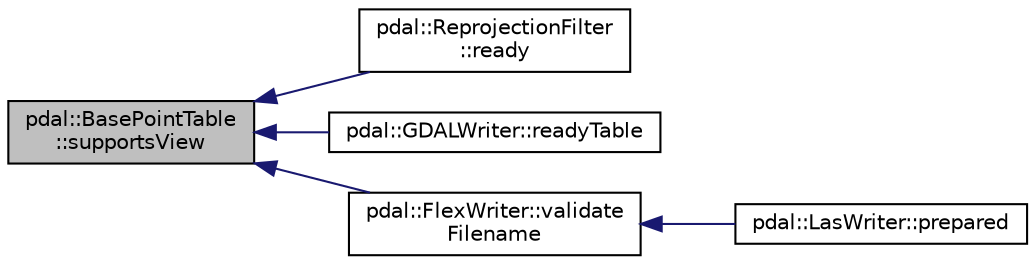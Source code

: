 digraph "pdal::BasePointTable::supportsView"
{
  edge [fontname="Helvetica",fontsize="10",labelfontname="Helvetica",labelfontsize="10"];
  node [fontname="Helvetica",fontsize="10",shape=record];
  rankdir="LR";
  Node1 [label="pdal::BasePointTable\l::supportsView",height=0.2,width=0.4,color="black", fillcolor="grey75", style="filled", fontcolor="black"];
  Node1 -> Node2 [dir="back",color="midnightblue",fontsize="10",style="solid",fontname="Helvetica"];
  Node2 [label="pdal::ReprojectionFilter\l::ready",height=0.2,width=0.4,color="black", fillcolor="white", style="filled",URL="$classpdal_1_1ReprojectionFilter.html#a84cf8a7e1d63a6ca14a67c99ab1a936a"];
  Node1 -> Node3 [dir="back",color="midnightblue",fontsize="10",style="solid",fontname="Helvetica"];
  Node3 [label="pdal::GDALWriter::readyTable",height=0.2,width=0.4,color="black", fillcolor="white", style="filled",URL="$classpdal_1_1GDALWriter.html#a7a6b359afb9b6619910d1145202ad31c"];
  Node1 -> Node4 [dir="back",color="midnightblue",fontsize="10",style="solid",fontname="Helvetica"];
  Node4 [label="pdal::FlexWriter::validate\lFilename",height=0.2,width=0.4,color="black", fillcolor="white", style="filled",URL="$classpdal_1_1FlexWriter.html#ab493878d6021020ec84b57b5500df142"];
  Node4 -> Node5 [dir="back",color="midnightblue",fontsize="10",style="solid",fontname="Helvetica"];
  Node5 [label="pdal::LasWriter::prepared",height=0.2,width=0.4,color="black", fillcolor="white", style="filled",URL="$classpdal_1_1LasWriter.html#a12a07c613de24341d69fae93497a4cbc"];
}
